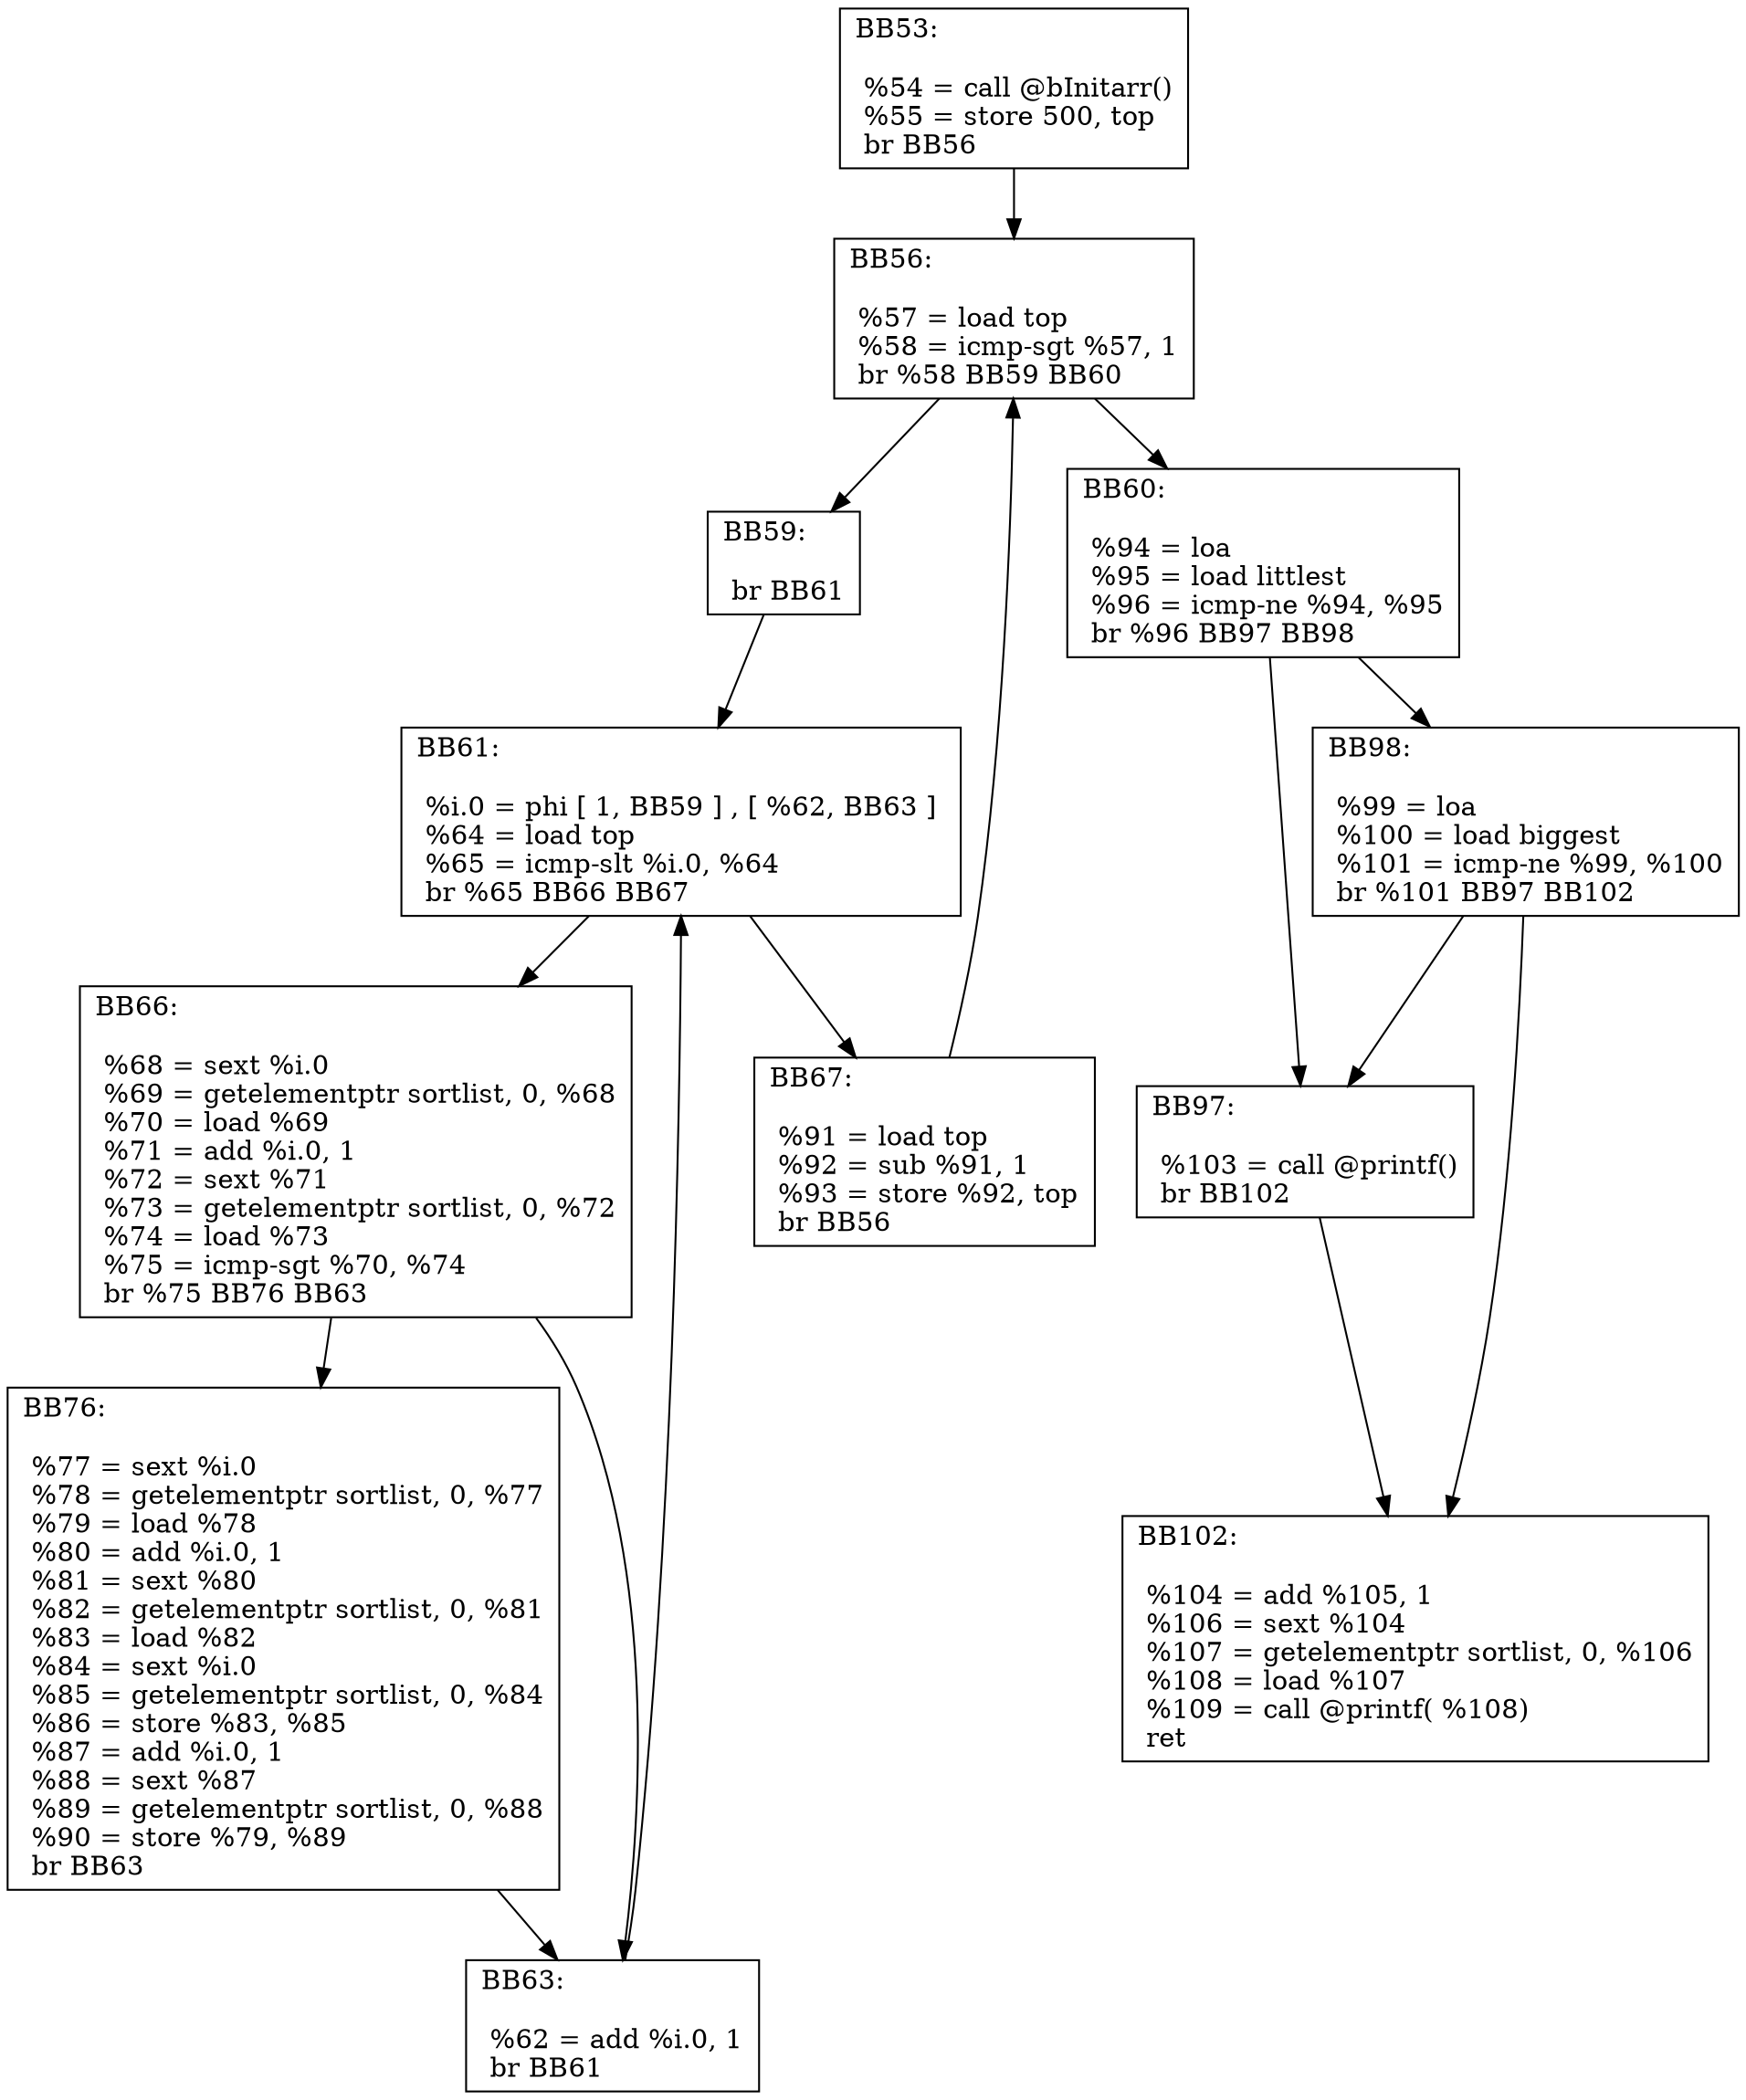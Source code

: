 digraph "CFG for 'Bubble' function" {
BB53 [shape=record,
    label="{BB53:\l\l
             %54 = call @bInitarr()\l
             %55 = store 500, top\l
             br BB56\l
             }"];
BB53 -> BB56
BB56 [shape=record,
    label="{BB56:\l\l
             %57 = load top\l
             %58 = icmp-sgt %57, 1\l
             br %58 BB59 BB60\l
             }"];
BB56 -> BB59
BB56 -> BB60
BB59 [shape=record,
    label="{BB59:\l\l
             br BB61\l
             }"];
BB59 -> BB61
BB61 [shape=record,
    label="{BB61:\l\l
             %i.0 = phi [ 1, BB59 ] , [ %62, BB63 ] \l
             %64 = load top\l
             %65 = icmp-slt %i.0, %64\l
             br %65 BB66 BB67\l
             }"];
BB61 -> BB66
BB61 -> BB67
BB66 [shape=record,
    label="{BB66:\l\l
             %68 = sext %i.0\l
             %69 = getelementptr sortlist, 0, %68\l
             %70 = load %69\l
             %71 = add %i.0, 1\l
             %72 = sext %71\l
             %73 = getelementptr sortlist, 0, %72\l
             %74 = load %73\l
             %75 = icmp-sgt %70, %74\l
             br %75 BB76 BB63\l
             }"];
BB66 -> BB76
BB66 -> BB63
BB76 [shape=record,
    label="{BB76:\l\l
             %77 = sext %i.0\l
             %78 = getelementptr sortlist, 0, %77\l
             %79 = load %78\l
             %80 = add %i.0, 1\l
             %81 = sext %80\l
             %82 = getelementptr sortlist, 0, %81\l
             %83 = load %82\l
             %84 = sext %i.0\l
             %85 = getelementptr sortlist, 0, %84\l
             %86 = store %83, %85\l
             %87 = add %i.0, 1\l
             %88 = sext %87\l
             %89 = getelementptr sortlist, 0, %88\l
             %90 = store %79, %89\l
             br BB63\l
             }"];
BB76 -> BB63
BB63 [shape=record,
    label="{BB63:\l\l
             %62 = add %i.0, 1\l
             br BB61\l
             }"];
BB63 -> BB61
BB67 [shape=record,
    label="{BB67:\l\l
             %91 = load top\l
             %92 = sub %91, 1\l
             %93 = store %92, top\l
             br BB56\l
             }"];
BB67 -> BB56
BB60 [shape=record,
    label="{BB60:\l\l
             %94 = loa\l
             %95 = load littlest\l
             %96 = icmp-ne %94, %95\l
             br %96 BB97 BB98\l
             }"];
BB60 -> BB97
BB60 -> BB98
BB98 [shape=record,
    label="{BB98:\l\l
             %99 = loa\l
             %100 = load biggest\l
             %101 = icmp-ne %99, %100\l
             br %101 BB97 BB102\l
             }"];
BB98 -> BB97
BB98 -> BB102
BB97 [shape=record,
    label="{BB97:\l\l
             %103 = call @printf()\l
             br BB102\l
             }"];
BB97 -> BB102
BB102 [shape=record,
    label="{BB102:\l\l
             %104 = add %105, 1\l
             %106 = sext %104\l
             %107 = getelementptr sortlist, 0, %106\l
             %108 = load %107\l
             %109 = call @printf( %108)\l
             ret\l
             }"];
}